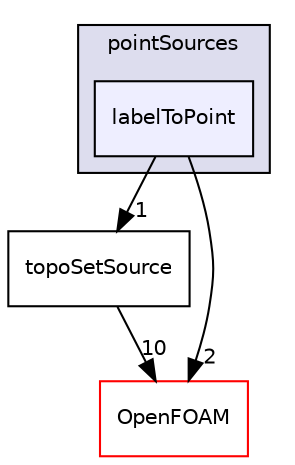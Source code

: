 digraph "src/meshTools/sets/pointSources/labelToPoint" {
  bgcolor=transparent;
  compound=true
  node [ fontsize="10", fontname="Helvetica"];
  edge [ labelfontsize="10", labelfontname="Helvetica"];
  subgraph clusterdir_f5d832cf273a27220e4567749720079c {
    graph [ bgcolor="#ddddee", pencolor="black", label="pointSources" fontname="Helvetica", fontsize="10", URL="dir_f5d832cf273a27220e4567749720079c.html"]
  dir_f51729f064cb14cde7e038000e4a24b0 [shape=box, label="labelToPoint", style="filled", fillcolor="#eeeeff", pencolor="black", URL="dir_f51729f064cb14cde7e038000e4a24b0.html"];
  }
  dir_ffdc7a49b4414cf981ba8f0aa91f3c24 [shape=box label="topoSetSource" URL="dir_ffdc7a49b4414cf981ba8f0aa91f3c24.html"];
  dir_c5473ff19b20e6ec4dfe5c310b3778a8 [shape=box label="OpenFOAM" color="red" URL="dir_c5473ff19b20e6ec4dfe5c310b3778a8.html"];
  dir_ffdc7a49b4414cf981ba8f0aa91f3c24->dir_c5473ff19b20e6ec4dfe5c310b3778a8 [headlabel="10", labeldistance=1.5 headhref="dir_001919_001950.html"];
  dir_f51729f064cb14cde7e038000e4a24b0->dir_ffdc7a49b4414cf981ba8f0aa91f3c24 [headlabel="1", labeldistance=1.5 headhref="dir_001910_001919.html"];
  dir_f51729f064cb14cde7e038000e4a24b0->dir_c5473ff19b20e6ec4dfe5c310b3778a8 [headlabel="2", labeldistance=1.5 headhref="dir_001910_001950.html"];
}
